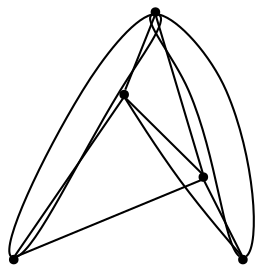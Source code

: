 graph {
  node [shape=point,comment="{\"directed\":false,\"doi\":\"10.1007/978-3-319-50106-2_35\",\"figure\":\"? (5)\"}"]

  v0 [pos="504.15946615526434,278.39263262993245"]
  v1 [pos="504.15946615526434,504.3301945167848"]
  v2 [pos="391.04145761670475,391.47180171358605"]
  v3 [pos="277.92344907814504,278.39263262993245"]
  v4 [pos="278.0692891141352,504.3301945167848"]

  v0 -- v3 [id="-1",pos="504.15946615526434,278.39263262993245 482.54485035022,240.79506526611624 438.9633722242953,242.10666528502418 416.137103574315,256.3729011291937 390.99561036754454,272.0835307375222 391.0206006156998,303.5089867383124 387.88677262629403,322.361767703362 384.75710967824745,341.21035188427857 378.47279353399904,347.4946545977207 365.90409765708455,350.6367741606225 353.3354335743789,353.7747287332105 334.4824533474249,353.7747287332105 325.0559155426346,334.9302777487887 315.629441326262,316.0816617740529 315.629441326262,278.38862660871456 309.3701154301689,265.82428155360174 303.11078953407576,253.25993649848897 290.5879409063214,265.82847833773485 277.92344907814504,278.39263262993245"]
  v4 -- v2 [id="-2",pos="278.0692891141352,504.3301945167848 391.04145761670475,391.47180171358605 391.04145761670475,391.47180171358605 391.04145761670475,391.47180171358605"]
  v0 -- v1 [id="-3",pos="504.15946615526434,278.39263262993245 514.4862093375386,274.3374664363398 517.2733922298117,277.74693211979337 519.8744851456622,281.50159123941927 548.1664983014842,322.3409109579734 554.4424843630142,404.0196139827201 548.1539713831977,447.96773334166505 541.8654584033812,491.9116877102962 523.0124781764273,498.12095701045007 504.15946615526434,504.3301945167848"]
  v4 -- v1 [id="-6",pos="278.0692891141352,504.3301945167848 504.15946615526434,504.3301945167848 504.15946615526434,504.3301945167848 504.15946615526434,504.3301945167848"]
  v4 -- v3 [id="-7",pos="278.0692891141352,504.3301945167848 277.92344907814504,278.39263262993245 277.92344907814504,278.39263262993245 277.92344907814504,278.39263262993245"]
  v2 -- v1 [id="-8",pos="391.04145761670475,391.47180171358605 372.1884455955418,404.03614676869887 353.3354335743789,416.60049182381164 340.7667694916733,426.0227173160226 328.19810540896765,435.4449428082335 321.9137574705104,441.72918193403723 315.629441326262,441.72918193403723 309.34509338780475,441.72918193403723 303.0607454493475,435.4449428082335 299.9185873772233,429.16483687892446 296.7764293050991,422.8805977531207 296.7764293050991,416.60049182381164 299.9185873772233,410.3162526980079 303.0607454493475,404.03614676869887 309.34509338780475,397.7519076428951 321.9137574705104,385.1875625877823 334.4824533474249,372.6232175326695 353.3354335743789,353.77876654824763 365.90409765708455,341.21442149313486 378.47279353399904,328.65007643802204 384.75710967824745,322.3658055183991 394.1836156888289,316.0857313829093 403.61012169941034,309.80146046328633 416.178785782116,303.52138632779645 435.0317978032789,334.892665660687 453.88477803023295,366.26807819007223 479.0221379898531,435.29907276579013 491.5908020725587,469.8166684457156 504.15946615526434,504.3301945167848 504.15946615526434,504.3301945167848 504.15946615526434,504.3301945167848"]
  v2 -- v0 [id="-9",pos="391.04145761670475,391.47180171358605 504.15946615526434,278.39263262993245 504.15946615526434,278.39263262993245 504.15946615526434,278.39263262993245"]
  v1 -- v0 [id="-10",pos="504.15946615526434,504.3301945167848 504.15946615526434,278.39263262993245 504.15946615526434,278.39263262993245 504.15946615526434,278.39263262993245"]
  v0 -- v4 [id="-12",pos="504.15946615526434,278.39263262993245 516.7364921148973,303.5423384546426 516.7364921148973,303.5423384546426 516.7364921148973,303.5423384546426 529.3134862803214,328.6960503005707 554.4633413640191,378.99927720829373 560.7517907554179,423.01406820608 567.0403037352344,467.0330559879993 554.4633413640191,504.7677728502957 537.7273149448548,523.0287913556729 520.9871552785402,541.3023048319917 500.0921919882622,540.1063008386146 481.418372128172,516.902885449435 462.7445522680818,493.69528917303177 446.2961044679563,448.48031329464504 434.40669186309964,413.6335244108271 422.5215078880199,378.78257053669523 415.191162272641,354.29980365713214 406.0730282936855,343.8399550818388 396.9548943147301,333.39256968366794 386.04900376640694,336.96390580563383 373.9803990004776,341.8813286444627 361.9159910701163,346.7903579150254 348.68473567499854,353.0496070989459 334.2032366053134,359.47971626719306 319.7217693298371,365.9181872098871 303.9900901740024,372.52748634308864 296.21386257372575,383.87915154665933 288.4376349734491,395.22665175991614 288.6168271345218,411.3081880629144 290.0378692990257,422.7890315538537 291.4547782163793,434.2657418482984 294.1177021785232,441.1375625465511 301.73139778316397,450.8556613201435 309.3451251820136,460.57376009373587 321.91378926471924,473.13810514884864 325.0559473368434,488.83627158005476 328.1981372031765,504.5469011883833 321.91378926471924,523.3913362758956 312.48728325413776,526.533471735707 303.06077724355634,529.6755912986089 290.4921131608507,517.1112462434961 278.0692891141352,504.3301945167848"]
  v2 -- v3 [id="-13",pos="391.04145761670475,391.47180171358605 277.92344907814504,278.39263262993245 277.92344907814504,278.39263262993245 277.92344907814504,278.39263262993245"]
  v3 -- v0 [id="-14",pos="277.92344907814504,278.39263262993245 504.15946615526434,278.39263262993245 504.15946615526434,278.39263262993245 504.15946615526434,278.39263262993245"]
}